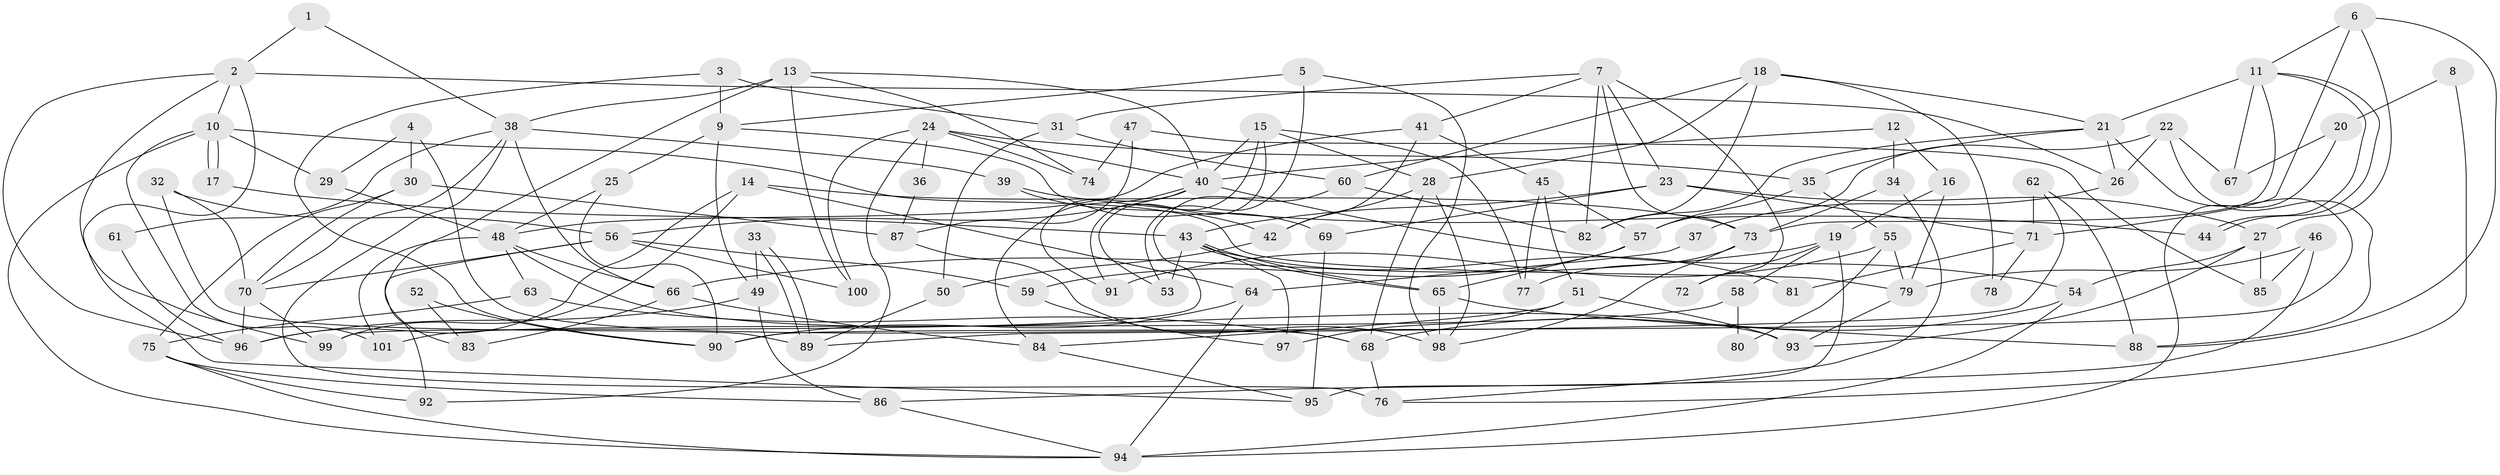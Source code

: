 // Generated by graph-tools (version 1.1) at 2025/14/03/09/25 04:14:54]
// undirected, 101 vertices, 202 edges
graph export_dot {
graph [start="1"]
  node [color=gray90,style=filled];
  1;
  2;
  3;
  4;
  5;
  6;
  7;
  8;
  9;
  10;
  11;
  12;
  13;
  14;
  15;
  16;
  17;
  18;
  19;
  20;
  21;
  22;
  23;
  24;
  25;
  26;
  27;
  28;
  29;
  30;
  31;
  32;
  33;
  34;
  35;
  36;
  37;
  38;
  39;
  40;
  41;
  42;
  43;
  44;
  45;
  46;
  47;
  48;
  49;
  50;
  51;
  52;
  53;
  54;
  55;
  56;
  57;
  58;
  59;
  60;
  61;
  62;
  63;
  64;
  65;
  66;
  67;
  68;
  69;
  70;
  71;
  72;
  73;
  74;
  75;
  76;
  77;
  78;
  79;
  80;
  81;
  82;
  83;
  84;
  85;
  86;
  87;
  88;
  89;
  90;
  91;
  92;
  93;
  94;
  95;
  96;
  97;
  98;
  99;
  100;
  101;
  1 -- 2;
  1 -- 38;
  2 -- 10;
  2 -- 96;
  2 -- 26;
  2 -- 95;
  2 -- 99;
  3 -- 9;
  3 -- 31;
  3 -- 90;
  4 -- 68;
  4 -- 30;
  4 -- 29;
  5 -- 53;
  5 -- 9;
  5 -- 98;
  6 -- 11;
  6 -- 27;
  6 -- 71;
  6 -- 88;
  7 -- 73;
  7 -- 23;
  7 -- 31;
  7 -- 41;
  7 -- 72;
  7 -- 82;
  8 -- 76;
  8 -- 20;
  9 -- 69;
  9 -- 49;
  9 -- 25;
  10 -- 17;
  10 -- 17;
  10 -- 29;
  10 -- 79;
  10 -- 94;
  10 -- 101;
  11 -- 44;
  11 -- 44;
  11 -- 73;
  11 -- 21;
  11 -- 67;
  12 -- 16;
  12 -- 40;
  12 -- 34;
  13 -- 38;
  13 -- 40;
  13 -- 74;
  13 -- 83;
  13 -- 100;
  14 -- 64;
  14 -- 99;
  14 -- 73;
  14 -- 96;
  15 -- 28;
  15 -- 91;
  15 -- 40;
  15 -- 53;
  15 -- 77;
  16 -- 79;
  16 -- 19;
  17 -- 43;
  18 -- 60;
  18 -- 82;
  18 -- 21;
  18 -- 28;
  18 -- 78;
  19 -- 66;
  19 -- 95;
  19 -- 58;
  19 -- 72;
  20 -- 67;
  20 -- 94;
  21 -- 26;
  21 -- 35;
  21 -- 82;
  21 -- 90;
  22 -- 26;
  22 -- 57;
  22 -- 67;
  22 -- 88;
  23 -- 71;
  23 -- 27;
  23 -- 43;
  23 -- 69;
  24 -- 35;
  24 -- 92;
  24 -- 36;
  24 -- 40;
  24 -- 74;
  24 -- 100;
  25 -- 90;
  25 -- 48;
  26 -- 37;
  27 -- 93;
  27 -- 54;
  27 -- 85;
  28 -- 98;
  28 -- 42;
  28 -- 68;
  29 -- 48;
  30 -- 70;
  30 -- 87;
  30 -- 75;
  31 -- 60;
  31 -- 50;
  32 -- 89;
  32 -- 56;
  32 -- 70;
  33 -- 49;
  33 -- 89;
  33 -- 89;
  34 -- 73;
  34 -- 76;
  35 -- 57;
  35 -- 55;
  36 -- 87;
  37 -- 64;
  38 -- 70;
  38 -- 76;
  38 -- 39;
  38 -- 61;
  38 -- 66;
  39 -- 42;
  39 -- 44;
  40 -- 54;
  40 -- 56;
  40 -- 84;
  40 -- 91;
  41 -- 45;
  41 -- 42;
  41 -- 48;
  42 -- 50;
  43 -- 65;
  43 -- 65;
  43 -- 53;
  43 -- 81;
  43 -- 97;
  45 -- 77;
  45 -- 57;
  45 -- 51;
  46 -- 79;
  46 -- 86;
  46 -- 85;
  47 -- 85;
  47 -- 74;
  47 -- 87;
  48 -- 63;
  48 -- 66;
  48 -- 93;
  48 -- 101;
  49 -- 86;
  49 -- 96;
  50 -- 89;
  51 -- 84;
  51 -- 93;
  51 -- 97;
  52 -- 90;
  52 -- 83;
  54 -- 68;
  54 -- 94;
  55 -- 79;
  55 -- 80;
  55 -- 91;
  56 -- 100;
  56 -- 59;
  56 -- 70;
  56 -- 92;
  57 -- 59;
  57 -- 65;
  58 -- 101;
  58 -- 80;
  59 -- 97;
  60 -- 99;
  60 -- 82;
  61 -- 96;
  62 -- 89;
  62 -- 88;
  62 -- 71;
  63 -- 75;
  63 -- 68;
  64 -- 90;
  64 -- 94;
  65 -- 88;
  65 -- 98;
  66 -- 83;
  66 -- 84;
  68 -- 76;
  69 -- 95;
  70 -- 96;
  70 -- 99;
  71 -- 78;
  71 -- 81;
  73 -- 98;
  73 -- 77;
  75 -- 94;
  75 -- 86;
  75 -- 92;
  79 -- 93;
  84 -- 95;
  86 -- 94;
  87 -- 98;
}
